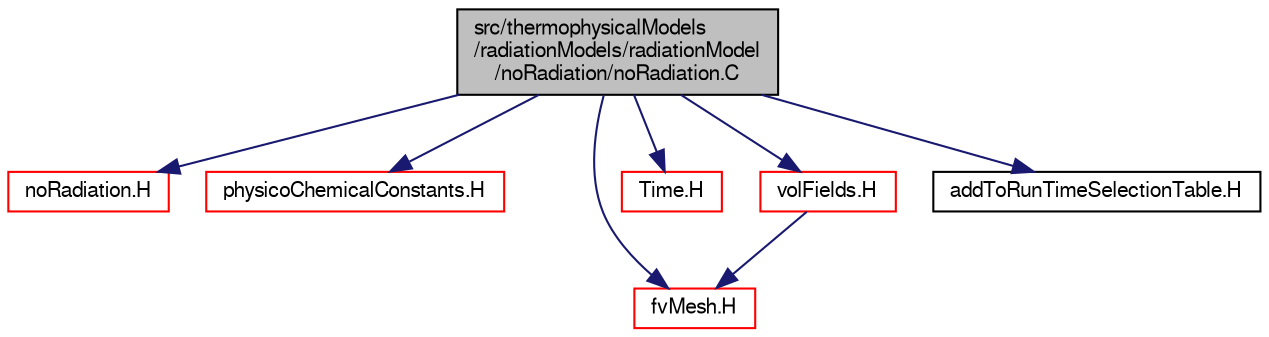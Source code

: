 digraph "src/thermophysicalModels/radiationModels/radiationModel/noRadiation/noRadiation.C"
{
  bgcolor="transparent";
  edge [fontname="FreeSans",fontsize="10",labelfontname="FreeSans",labelfontsize="10"];
  node [fontname="FreeSans",fontsize="10",shape=record];
  Node0 [label="src/thermophysicalModels\l/radiationModels/radiationModel\l/noRadiation/noRadiation.C",height=0.2,width=0.4,color="black", fillcolor="grey75", style="filled", fontcolor="black"];
  Node0 -> Node1 [color="midnightblue",fontsize="10",style="solid",fontname="FreeSans"];
  Node1 [label="noRadiation.H",height=0.2,width=0.4,color="red",URL="$a39680.html"];
  Node0 -> Node148 [color="midnightblue",fontsize="10",style="solid",fontname="FreeSans"];
  Node148 [label="physicoChemicalConstants.H",height=0.2,width=0.4,color="red",URL="$a10244.html"];
  Node0 -> Node150 [color="midnightblue",fontsize="10",style="solid",fontname="FreeSans"];
  Node150 [label="fvMesh.H",height=0.2,width=0.4,color="red",URL="$a03533.html"];
  Node0 -> Node274 [color="midnightblue",fontsize="10",style="solid",fontname="FreeSans"];
  Node274 [label="Time.H",height=0.2,width=0.4,color="red",URL="$a09311.html"];
  Node0 -> Node293 [color="midnightblue",fontsize="10",style="solid",fontname="FreeSans"];
  Node293 [label="volFields.H",height=0.2,width=0.4,color="red",URL="$a02750.html"];
  Node293 -> Node150 [color="midnightblue",fontsize="10",style="solid",fontname="FreeSans"];
  Node0 -> Node324 [color="midnightblue",fontsize="10",style="solid",fontname="FreeSans"];
  Node324 [label="addToRunTimeSelectionTable.H",height=0.2,width=0.4,color="black",URL="$a09263.html",tooltip="Macros for easy insertion into run-time selection tables. "];
}
